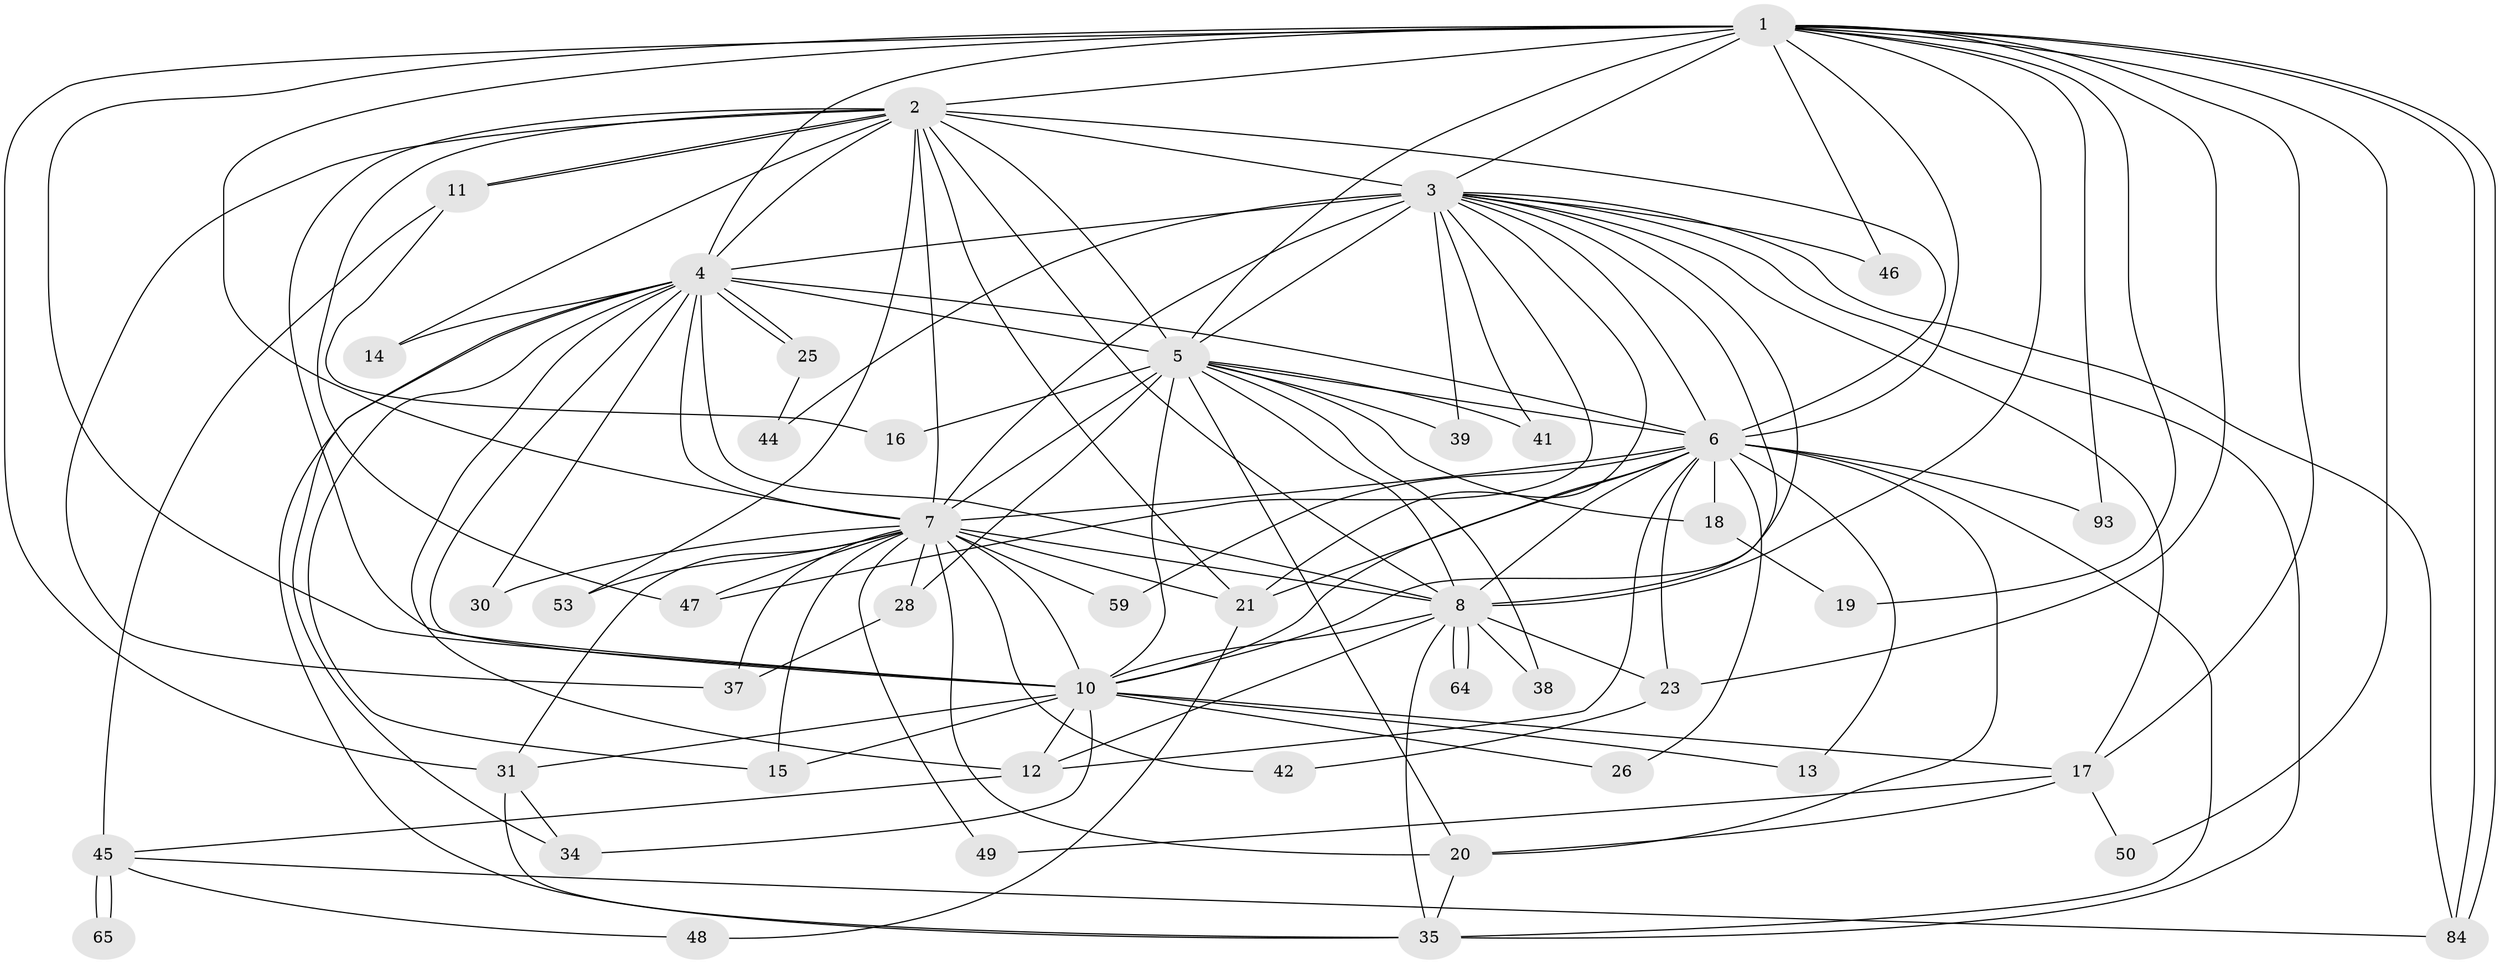// original degree distribution, {20: 0.021505376344086023, 18: 0.03225806451612903, 22: 0.010752688172043012, 19: 0.010752688172043012, 23: 0.010752688172043012, 21: 0.010752688172043012, 24: 0.010752688172043012, 4: 0.11827956989247312, 2: 0.5376344086021505, 3: 0.1935483870967742, 5: 0.03225806451612903, 6: 0.010752688172043012}
// Generated by graph-tools (version 1.1) at 2025/14/03/09/25 04:14:01]
// undirected, 46 vertices, 129 edges
graph export_dot {
graph [start="1"]
  node [color=gray90,style=filled];
  1;
  2 [super="+74+63+22+60"];
  3 [super="+77+71"];
  4;
  5 [super="+68"];
  6 [super="+66+29"];
  7 [super="+32+67+9+80+82+83+61+27+78"];
  8 [super="+33"];
  10;
  11;
  12 [super="+43+62"];
  13;
  14;
  15 [super="+69"];
  16;
  17 [super="+36"];
  18;
  19;
  20;
  21;
  23 [super="+81"];
  25;
  26;
  28 [super="+90"];
  30;
  31 [super="+52"];
  34;
  35 [super="+70+58"];
  37;
  38;
  39;
  41;
  42;
  44;
  45;
  46;
  47;
  48;
  49;
  50;
  53;
  59;
  64;
  65;
  84 [super="+85"];
  93;
  1 -- 2;
  1 -- 3;
  1 -- 4;
  1 -- 5;
  1 -- 6;
  1 -- 7 [weight=4];
  1 -- 8;
  1 -- 10;
  1 -- 17;
  1 -- 19;
  1 -- 23;
  1 -- 31;
  1 -- 46;
  1 -- 50;
  1 -- 84;
  1 -- 84;
  1 -- 93;
  2 -- 3;
  2 -- 4;
  2 -- 5 [weight=2];
  2 -- 6 [weight=2];
  2 -- 7 [weight=2];
  2 -- 8;
  2 -- 10 [weight=2];
  2 -- 11;
  2 -- 11;
  2 -- 14;
  2 -- 21;
  2 -- 37;
  2 -- 53;
  2 -- 47;
  3 -- 4 [weight=2];
  3 -- 5;
  3 -- 6;
  3 -- 7 [weight=6];
  3 -- 8;
  3 -- 10;
  3 -- 39;
  3 -- 41;
  3 -- 44;
  3 -- 46;
  3 -- 47;
  3 -- 21;
  3 -- 84;
  3 -- 17;
  3 -- 35;
  4 -- 5;
  4 -- 6;
  4 -- 7 [weight=3];
  4 -- 8;
  4 -- 10;
  4 -- 12;
  4 -- 14;
  4 -- 15;
  4 -- 25;
  4 -- 25;
  4 -- 30;
  4 -- 34;
  4 -- 35;
  5 -- 6;
  5 -- 7 [weight=4];
  5 -- 8;
  5 -- 10 [weight=2];
  5 -- 16;
  5 -- 18;
  5 -- 20;
  5 -- 28;
  5 -- 38;
  5 -- 39;
  5 -- 41;
  6 -- 7 [weight=4];
  6 -- 8 [weight=2];
  6 -- 10;
  6 -- 12;
  6 -- 13;
  6 -- 18;
  6 -- 20;
  6 -- 21;
  6 -- 23;
  6 -- 26;
  6 -- 35;
  6 -- 59;
  6 -- 93;
  7 -- 8 [weight=4];
  7 -- 10 [weight=2];
  7 -- 30;
  7 -- 37;
  7 -- 42;
  7 -- 47;
  7 -- 15;
  7 -- 49;
  7 -- 21;
  7 -- 53;
  7 -- 28 [weight=2];
  7 -- 20;
  7 -- 59;
  7 -- 31;
  8 -- 10;
  8 -- 38;
  8 -- 64;
  8 -- 64;
  8 -- 23;
  8 -- 12;
  8 -- 35;
  10 -- 13;
  10 -- 15;
  10 -- 17;
  10 -- 26;
  10 -- 31;
  10 -- 34;
  10 -- 12;
  11 -- 16;
  11 -- 45;
  12 -- 45;
  17 -- 49;
  17 -- 20;
  17 -- 50;
  18 -- 19;
  20 -- 35;
  21 -- 48;
  23 -- 42;
  25 -- 44;
  28 -- 37;
  31 -- 35;
  31 -- 34;
  45 -- 48;
  45 -- 65;
  45 -- 65;
  45 -- 84;
}
